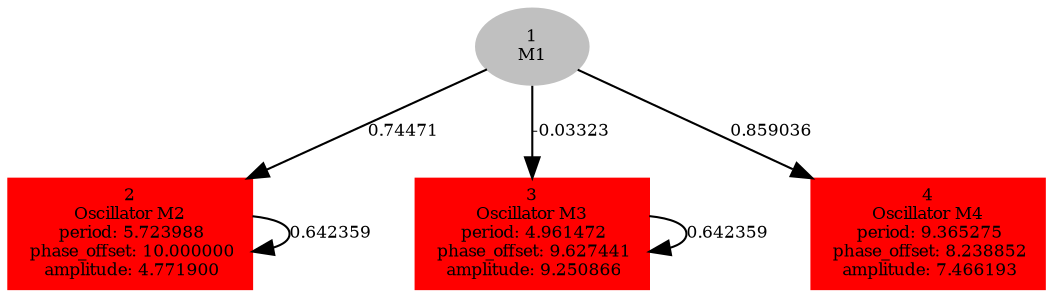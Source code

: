  digraph g{ forcelabels=true;
1[label=<1<BR/>M1>,color="grey",style=filled,fontsize=8];
2 [label=<2<BR />Oscillator M2<BR /> period: 5.723988<BR /> phase_offset: 10.000000<BR /> amplitude: 4.771900>, shape=box,color=red,style=filled,fontsize=8];3 [label=<3<BR />Oscillator M3<BR /> period: 4.961472<BR /> phase_offset: 9.627441<BR /> amplitude: 9.250866>, shape=box,color=red,style=filled,fontsize=8];4 [label=<4<BR />Oscillator M4<BR /> period: 9.365275<BR /> phase_offset: 8.238852<BR /> amplitude: 7.466193>, shape=box,color=red,style=filled,fontsize=8];1 -> 2[label="0.74471 ",fontsize="8"];
1 -> 3[label="-0.03323 ",fontsize="8"];
1 -> 4[label="0.859036 ",fontsize="8"];
2 -> 2[label="0.642359 ",fontsize="8"];
3 -> 3[label="0.642359 ",fontsize="8"];
 }
